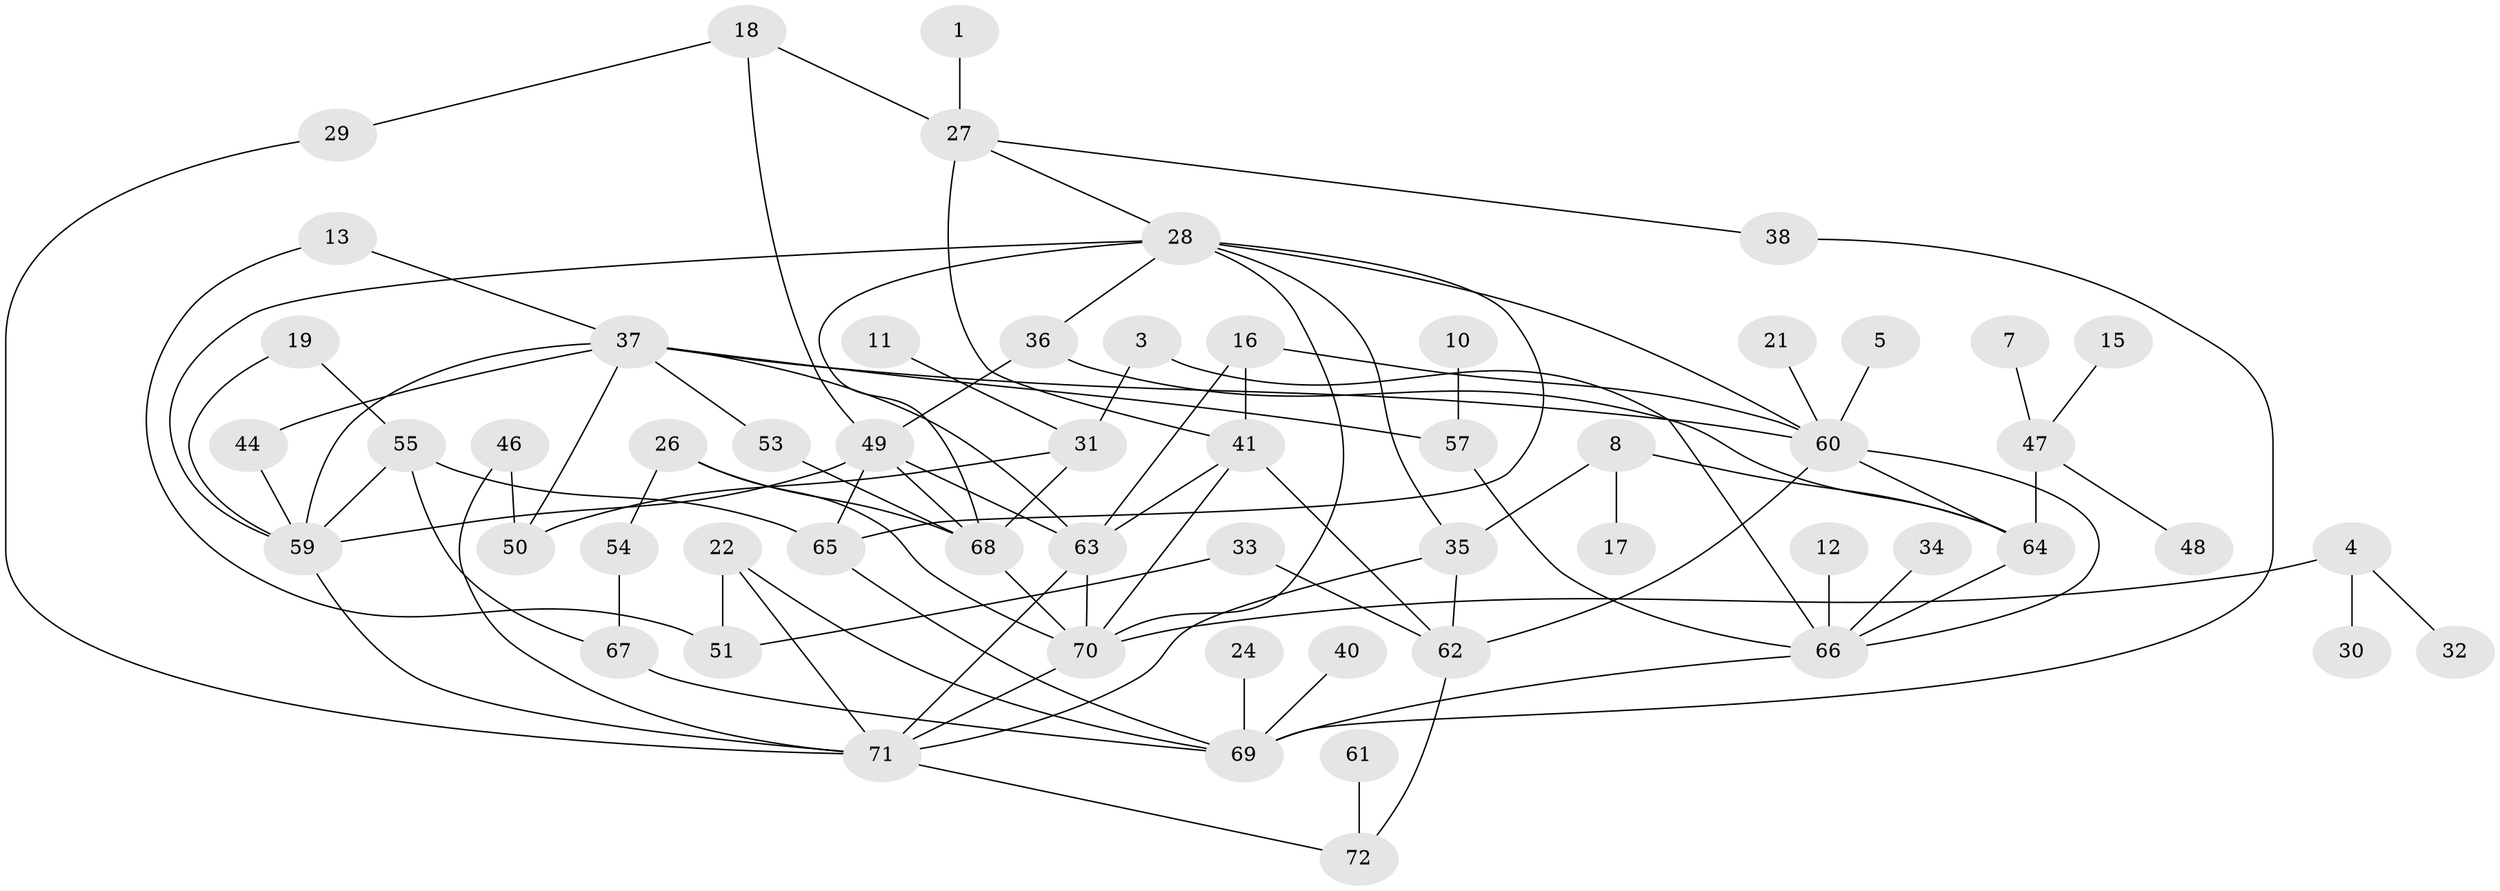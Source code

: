 // original degree distribution, {3: 0.2013888888888889, 2: 0.25, 1: 0.22916666666666666, 0: 0.08333333333333333, 4: 0.1736111111111111, 5: 0.04861111111111111, 7: 0.006944444444444444, 6: 0.006944444444444444}
// Generated by graph-tools (version 1.1) at 2025/49/03/09/25 03:49:13]
// undirected, 58 vertices, 95 edges
graph export_dot {
graph [start="1"]
  node [color=gray90,style=filled];
  1;
  3;
  4;
  5;
  7;
  8;
  10;
  11;
  12;
  13;
  15;
  16;
  17;
  18;
  19;
  21;
  22;
  24;
  26;
  27;
  28;
  29;
  30;
  31;
  32;
  33;
  34;
  35;
  36;
  37;
  38;
  40;
  41;
  44;
  46;
  47;
  48;
  49;
  50;
  51;
  53;
  54;
  55;
  57;
  59;
  60;
  61;
  62;
  63;
  64;
  65;
  66;
  67;
  68;
  69;
  70;
  71;
  72;
  1 -- 27 [weight=1.0];
  3 -- 31 [weight=1.0];
  3 -- 66 [weight=1.0];
  4 -- 30 [weight=1.0];
  4 -- 32 [weight=1.0];
  4 -- 70 [weight=1.0];
  5 -- 60 [weight=1.0];
  7 -- 47 [weight=1.0];
  8 -- 17 [weight=1.0];
  8 -- 35 [weight=1.0];
  8 -- 64 [weight=1.0];
  10 -- 57 [weight=1.0];
  11 -- 31 [weight=1.0];
  12 -- 66 [weight=1.0];
  13 -- 37 [weight=1.0];
  13 -- 51 [weight=1.0];
  15 -- 47 [weight=1.0];
  16 -- 41 [weight=1.0];
  16 -- 60 [weight=1.0];
  16 -- 63 [weight=1.0];
  18 -- 27 [weight=1.0];
  18 -- 29 [weight=1.0];
  18 -- 49 [weight=1.0];
  19 -- 55 [weight=1.0];
  19 -- 59 [weight=1.0];
  21 -- 60 [weight=1.0];
  22 -- 51 [weight=1.0];
  22 -- 69 [weight=1.0];
  22 -- 71 [weight=1.0];
  24 -- 69 [weight=1.0];
  26 -- 54 [weight=1.0];
  26 -- 68 [weight=1.0];
  26 -- 70 [weight=1.0];
  27 -- 28 [weight=1.0];
  27 -- 38 [weight=1.0];
  27 -- 41 [weight=2.0];
  28 -- 35 [weight=1.0];
  28 -- 36 [weight=1.0];
  28 -- 59 [weight=1.0];
  28 -- 60 [weight=1.0];
  28 -- 65 [weight=1.0];
  28 -- 68 [weight=1.0];
  28 -- 70 [weight=1.0];
  29 -- 71 [weight=1.0];
  31 -- 50 [weight=1.0];
  31 -- 68 [weight=1.0];
  33 -- 51 [weight=1.0];
  33 -- 62 [weight=1.0];
  34 -- 66 [weight=1.0];
  35 -- 62 [weight=1.0];
  35 -- 71 [weight=1.0];
  36 -- 49 [weight=1.0];
  36 -- 64 [weight=1.0];
  37 -- 44 [weight=1.0];
  37 -- 50 [weight=1.0];
  37 -- 53 [weight=1.0];
  37 -- 57 [weight=1.0];
  37 -- 59 [weight=1.0];
  37 -- 60 [weight=1.0];
  37 -- 63 [weight=1.0];
  38 -- 69 [weight=1.0];
  40 -- 69 [weight=1.0];
  41 -- 62 [weight=1.0];
  41 -- 63 [weight=1.0];
  41 -- 70 [weight=1.0];
  44 -- 59 [weight=1.0];
  46 -- 50 [weight=1.0];
  46 -- 71 [weight=1.0];
  47 -- 48 [weight=1.0];
  47 -- 64 [weight=1.0];
  49 -- 59 [weight=1.0];
  49 -- 63 [weight=1.0];
  49 -- 65 [weight=1.0];
  49 -- 68 [weight=1.0];
  53 -- 68 [weight=1.0];
  54 -- 67 [weight=1.0];
  55 -- 59 [weight=1.0];
  55 -- 65 [weight=2.0];
  55 -- 67 [weight=1.0];
  57 -- 66 [weight=1.0];
  59 -- 71 [weight=1.0];
  60 -- 62 [weight=1.0];
  60 -- 64 [weight=1.0];
  60 -- 66 [weight=1.0];
  61 -- 72 [weight=1.0];
  62 -- 72 [weight=1.0];
  63 -- 70 [weight=2.0];
  63 -- 71 [weight=1.0];
  64 -- 66 [weight=1.0];
  65 -- 69 [weight=1.0];
  66 -- 69 [weight=1.0];
  67 -- 69 [weight=1.0];
  68 -- 70 [weight=1.0];
  70 -- 71 [weight=1.0];
  71 -- 72 [weight=1.0];
}
